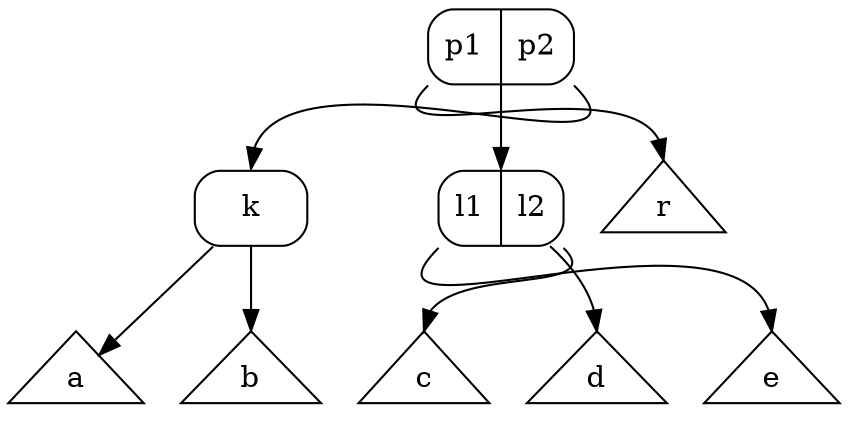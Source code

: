 // Need to steel a key from the brother to the right.
digraph G {
    node [ ordering = out ];
    p [ shape = Mrecord, label = "<f1> p1|<f2> p2" ];
    "p":f1 -> k [tailport = se, headport = n ];
    p -> br [headport = n ];
    "p":f2 -> r [tailport = sw, headport = n ];
    br [ shape = Mrecord, label = "<f1> l1|<f2> l2" ];
    "br":f1 -> c [tailport = se, headport = n ];
    br -> d [headport = n ];
    "br":f2 -> e [tailport = sw, headport = n ];
    k [ shape = Mrecord ];
    k -> a;
    k -> b;
    a [ shape = triangle ];
    b [ shape = triangle ];
    c [ shape = triangle ];
    d [ shape = triangle ];
    e [ shape = triangle ];
    r [ shape = triangle ];
}
